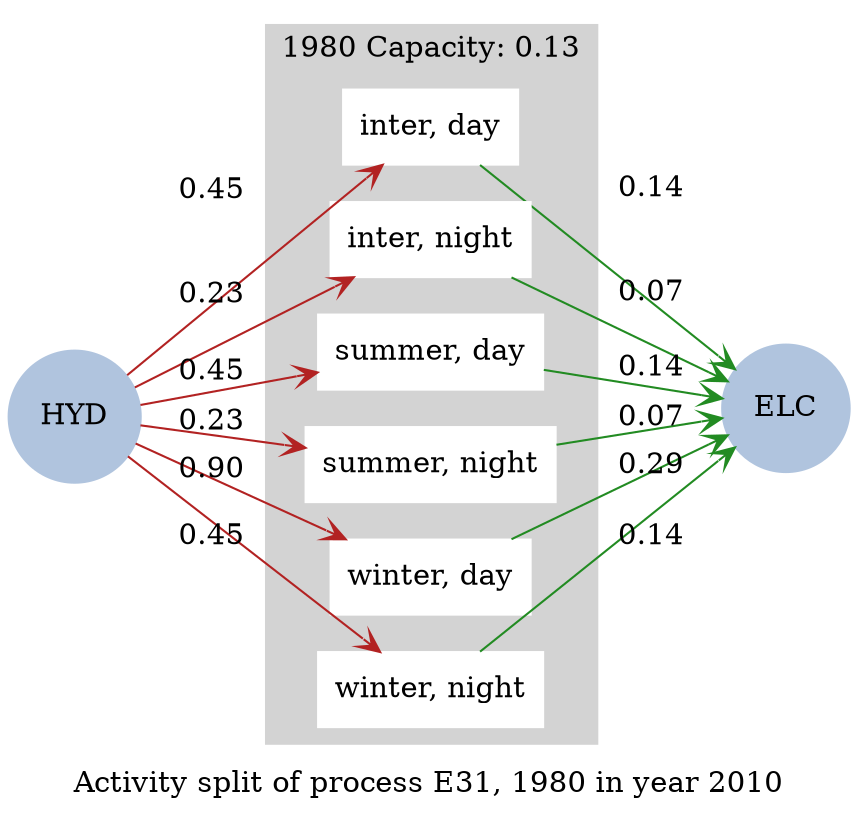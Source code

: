 strict digraph model {
	label = "Activity split of process E31, 1980 in year 2010" ;

	compound    = "True" ;
	concentrate = "True";
	rankdir     = "LR" ;
	splines     = "False" ;

	node [ style="filled" ] ;
	edge [ arrowhead="vee" ] ;

	subgraph cluster_slices {
		label = "1980 Capacity: 0.13" ;

		color = "lightgrey" ;
		rank  = "same" ;
		style = "filled" ;

		node [ color="white", shape="box" ] ;

		"inter, day" ;
		"inter, night" ;
		"summer, day" ;
		"summer, night" ;
		"winter, day" ;
		"winter, night" ;
	}

	subgraph energy_carriers {
		node [
		  color     = "lightsteelblue",
		  fontcolor = "black",
		  shape     = "circle"
		] ;

		"ELC" [ href="../commodities/rc_ELC_2010.svg" ] ;
		"HYD" [ href="../commodities/rc_HYD_2010.svg" ] ;
	}

	subgraph inputs {
		edge [ color="firebrick" ] ;

		"HYD" -> "inter, day"    [ label="0.45" ] ;
		"HYD" -> "inter, night"  [ label="0.23" ] ;
		"HYD" -> "summer, day"   [ label="0.45" ] ;
		"HYD" -> "summer, night" [ label="0.23" ] ;
		"HYD" -> "winter, day"   [ label="0.90" ] ;
		"HYD" -> "winter, night" [ label="0.45" ] ;
	}

	subgraph outputs {
		edge [ color="forestgreen" ] ;

		"inter, day"    -> "ELC" [ label="0.14" ] ;
		"inter, night"  -> "ELC" [ label="0.07" ] ;
		"summer, day"   -> "ELC" [ label="0.14" ] ;
		"summer, night" -> "ELC" [ label="0.07" ] ;
		"winter, day"   -> "ELC" [ label="0.29" ] ;
		"winter, night" -> "ELC" [ label="0.14" ] ;
	}
}
